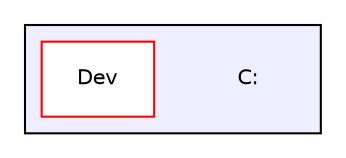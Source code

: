 digraph "C:" {
  compound=true
  node [ fontsize="10", fontname="Helvetica"];
  edge [ labelfontsize="10", labelfontname="Helvetica"];
  subgraph clusterdir_e6bb53534ac0e427887cf7a94c0c004e {
    graph [ bgcolor="#eeeeff", pencolor="black", label="" URL="dir_e6bb53534ac0e427887cf7a94c0c004e.html"];
    dir_e6bb53534ac0e427887cf7a94c0c004e [shape=plaintext label="C:"];
    dir_d99d5d4662bf24521eef49da6a8cd34d [shape=box label="Dev" color="red" fillcolor="white" style="filled" URL="dir_d99d5d4662bf24521eef49da6a8cd34d.html"];
  }
}

